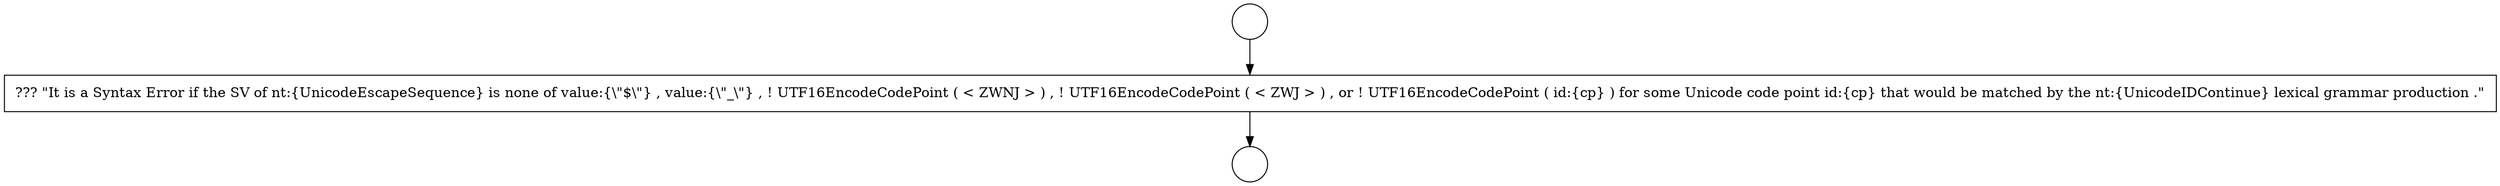 digraph {
  node19670 [shape=circle label=" " color="black" fillcolor="white" style=filled]
  node19672 [shape=none, margin=0, label=<<font color="black">
    <table border="0" cellborder="1" cellspacing="0" cellpadding="10">
      <tr><td align="left">??? &quot;It is a Syntax Error if the SV of nt:{UnicodeEscapeSequence} is none of value:{\&quot;$\&quot;} , value:{\&quot;_\&quot;} , ! UTF16EncodeCodePoint ( &lt; ZWNJ &gt; ) , ! UTF16EncodeCodePoint ( &lt; ZWJ &gt; ) , or ! UTF16EncodeCodePoint ( id:{cp} ) for some Unicode code point id:{cp} that would be matched by the nt:{UnicodeIDContinue} lexical grammar production .&quot;</td></tr>
    </table>
  </font>> color="black" fillcolor="white" style=filled]
  node19671 [shape=circle label=" " color="black" fillcolor="white" style=filled]
  node19670 -> node19672 [ color="black"]
  node19672 -> node19671 [ color="black"]
}
